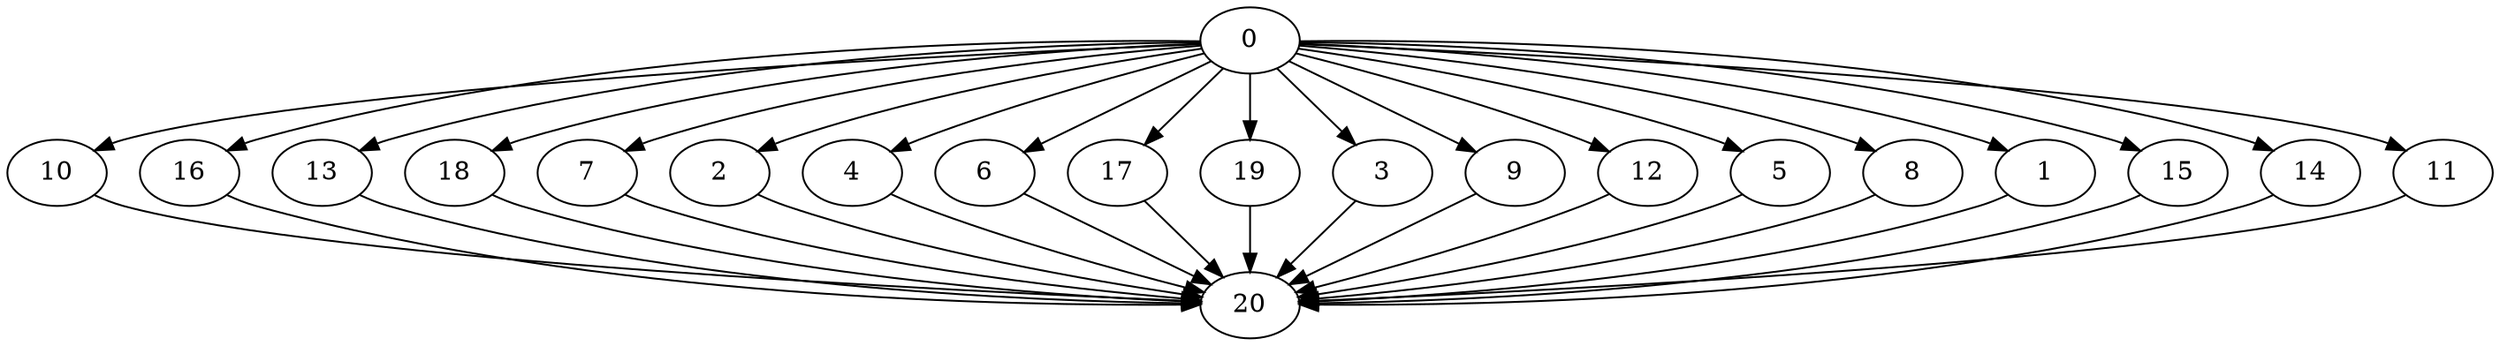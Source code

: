 digraph "Fork_Join_Nodes_21_CCR_1.00_WeightType_Random_Heterogeneous-4-2-strong" {
0 [Weight=15];
10 [Weight=21];
16 [Weight=21];
13 [Weight=19];
18 [Weight=17];
7 [Weight=19];
2 [Weight=11];
4 [Weight=11];
6 [Weight=9];
17 [Weight=13];
19 [Weight=15];
3 [Weight=9];
9 [Weight=11];
12 [Weight=13];
5 [Weight=11];
8 [Weight=6];
1 [Weight=6];
15 [Weight=4];
14 [Weight=4];
11 [Weight=4];
20 [Weight=11];
0 -> 8 [Weight=6];
2 -> 20 [Weight=8];
4 -> 20 [Weight=8];
0 -> 19 [Weight=6];
9 -> 20 [Weight=5];
0 -> 12 [Weight=2];
7 -> 20 [Weight=2];
18 -> 20 [Weight=10];
10 -> 20 [Weight=10];
5 -> 20 [Weight=4];
0 -> 1 [Weight=10];
17 -> 20 [Weight=6];
0 -> 10 [Weight=3];
0 -> 2 [Weight=7];
13 -> 20 [Weight=8];
0 -> 13 [Weight=9];
0 -> 9 [Weight=4];
0 -> 7 [Weight=3];
12 -> 20 [Weight=3];
19 -> 20 [Weight=4];
0 -> 16 [Weight=6];
0 -> 17 [Weight=5];
0 -> 18 [Weight=8];
0 -> 14 [Weight=6];
8 -> 20 [Weight=9];
1 -> 20 [Weight=7];
0 -> 6 [Weight=9];
16 -> 20 [Weight=10];
0 -> 5 [Weight=5];
15 -> 20 [Weight=9];
14 -> 20 [Weight=5];
0 -> 15 [Weight=10];
0 -> 4 [Weight=9];
11 -> 20 [Weight=4];
6 -> 20 [Weight=10];
3 -> 20 [Weight=7];
0 -> 11 [Weight=7];
0 -> 3 [Weight=7];
}
